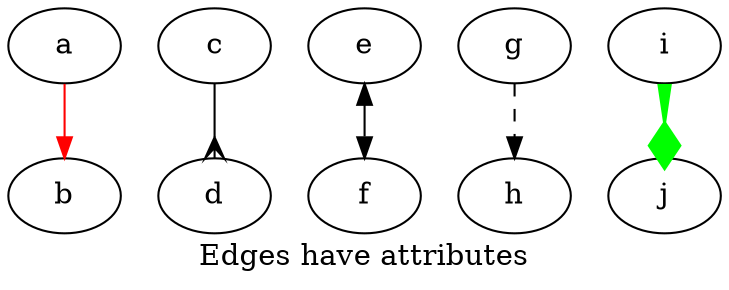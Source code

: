 digraph {
    
    label = "Edges have attributes";

    a -> b [color="red"]
    c -> d [arrowhead="crow"]
    e -> f [dir="both"]
    g -> h [style="dashed"]

    i -> j [color="green", arrowhead="diamond",style="tapered", penwidth="7"]
}